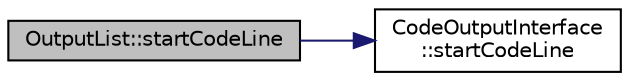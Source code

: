 digraph "OutputList::startCodeLine"
{
 // LATEX_PDF_SIZE
  edge [fontname="Helvetica",fontsize="10",labelfontname="Helvetica",labelfontsize="10"];
  node [fontname="Helvetica",fontsize="10",shape=record];
  rankdir="LR";
  Node1 [label="OutputList::startCodeLine",height=0.2,width=0.4,color="black", fillcolor="grey75", style="filled", fontcolor="black",tooltip=" "];
  Node1 -> Node2 [color="midnightblue",fontsize="10",style="solid",fontname="Helvetica"];
  Node2 [label="CodeOutputInterface\l::startCodeLine",height=0.2,width=0.4,color="black", fillcolor="white", style="filled",URL="$classCodeOutputInterface.html#a080d71d457de084ce2b3245bca5a0d68",tooltip=" "];
}
